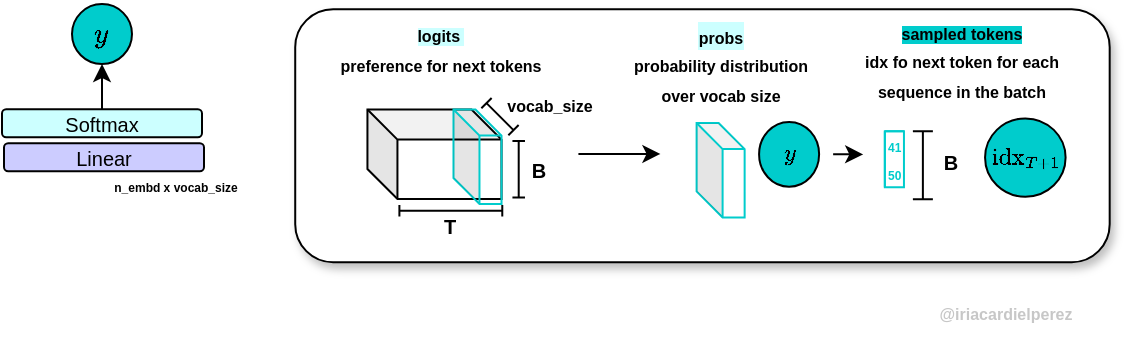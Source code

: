 <mxfile scale="1" border="5">
    <diagram name="Page-1" id="9CptkLMM0ztSRVp6YB5i">
        <mxGraphModel dx="1363" dy="779" grid="0" gridSize="10" guides="1" tooltips="1" connect="1" arrows="1" fold="1" page="1" pageScale="1" pageWidth="827" pageHeight="583" background="#FFFFFF" math="1" shadow="0">
            <root>
                <mxCell id="0"/>
                <mxCell id="1" parent="0"/>
                <mxCell id="IWCZdA42NEQNfxDkU8em-257" value="" style="edgeStyle=orthogonalEdgeStyle;curved=1;rounded=0;orthogonalLoop=1;jettySize=auto;html=1;entryX=0.47;entryY=1.071;entryDx=0;entryDy=0;entryPerimeter=0;" parent="1" edge="1">
                    <mxGeometry relative="1" as="geometry">
                        <mxPoint x="516.31" y="400.28" as="sourcePoint"/>
                    </mxGeometry>
                </mxCell>
                <mxCell id="IWCZdA42NEQNfxDkU8em-532" value="&lt;b style=&quot;&quot;&gt;&lt;font style=&quot;font-size: 8px; color: rgb(199, 199, 199);&quot;&gt;@iriacardielperez&lt;/font&gt;&lt;/b&gt;" style="text;html=1;align=center;verticalAlign=middle;whiteSpace=wrap;rounded=0;rotation=0;" parent="1" vertex="1">
                    <mxGeometry x="630.69" y="352" width="86" height="43" as="geometry"/>
                </mxCell>
                <mxCell id="152" value="$$y$$" style="ellipse;whiteSpace=wrap;html=1;fillColor=#00CCCC;" vertex="1" parent="1">
                    <mxGeometry x="207" y="220.03" width="30" height="30" as="geometry"/>
                </mxCell>
                <mxCell id="153" value="&lt;b style=&quot;&quot;&gt;&lt;font style=&quot;font-size: 6px;&quot;&gt;n_embd x vocab_size&lt;/font&gt;&lt;/b&gt;" style="text;html=1;align=center;verticalAlign=middle;whiteSpace=wrap;rounded=0;" vertex="1" parent="1">
                    <mxGeometry x="224" y="302.66" width="70" height="15" as="geometry"/>
                </mxCell>
                <mxCell id="179" style="edgeStyle=none;html=1;exitX=0.5;exitY=0;exitDx=0;exitDy=0;entryX=0.5;entryY=1;entryDx=0;entryDy=0;" edge="1" parent="1" source="155" target="152">
                    <mxGeometry relative="1" as="geometry"/>
                </mxCell>
                <mxCell id="155" value="&lt;font style=&quot;font-size: 10px;&quot;&gt;Softmax&lt;/font&gt;" style="rounded=1;whiteSpace=wrap;html=1;fillColor=#CCFFFF;" vertex="1" parent="1">
                    <mxGeometry x="172" y="272.66" width="100" height="14" as="geometry"/>
                </mxCell>
                <mxCell id="156" value="&lt;font style=&quot;font-size: 10px;&quot;&gt;Linear&lt;/font&gt;" style="rounded=1;whiteSpace=wrap;html=1;fillColor=#CCCCFF;" vertex="1" parent="1">
                    <mxGeometry x="173" y="289.66" width="100" height="14" as="geometry"/>
                </mxCell>
                <mxCell id="157" value="" style="rounded=1;whiteSpace=wrap;html=1;shadow=1;" vertex="1" parent="1">
                    <mxGeometry x="318.61" y="222.63" width="407.23" height="126.47" as="geometry"/>
                </mxCell>
                <mxCell id="158" value="&lt;b style=&quot;&quot;&gt;&lt;font style=&quot;font-size: 8px; background-color: rgb(204, 255, 255);&quot;&gt;logits&amp;nbsp;&lt;/font&gt;&lt;/b&gt;&lt;div&gt;&lt;b style=&quot;&quot;&gt;&lt;font style=&quot;font-size: 8px;&quot;&gt;preference for next tokens&lt;/font&gt;&lt;/b&gt;&lt;/div&gt;" style="text;html=1;align=center;verticalAlign=middle;whiteSpace=wrap;rounded=0;" vertex="1" parent="1">
                    <mxGeometry x="336.53" y="231.99" width="108.6" height="20" as="geometry"/>
                </mxCell>
                <mxCell id="159" value="" style="shape=crossbar;whiteSpace=wrap;html=1;rounded=1;direction=south;" vertex="1" parent="1">
                    <mxGeometry x="627.44" y="283.66" width="10" height="34" as="geometry"/>
                </mxCell>
                <mxCell id="160" value="&lt;span style=&quot;font-size: 10px;&quot;&gt;&lt;b&gt;B&lt;/b&gt;&lt;/span&gt;" style="text;html=1;align=center;verticalAlign=middle;whiteSpace=wrap;rounded=0;" vertex="1" parent="1">
                    <mxGeometry x="637.98" y="283.66" width="17.44" height="30" as="geometry"/>
                </mxCell>
                <mxCell id="161" value="&lt;div&gt;&lt;b style=&quot;&quot;&gt;&lt;font style=&quot;font-size: 8px; background-color: rgb(0, 204, 204);&quot;&gt;sampled tokens&lt;/font&gt;&lt;/b&gt;&lt;/div&gt;&lt;div&gt;&lt;b style=&quot;color: rgb(0, 0, 0);&quot;&gt;&lt;font style=&quot;font-size: 8px;&quot;&gt;idx fo next token for each sequence in the batch&lt;/font&gt;&lt;/b&gt;&lt;/div&gt;" style="text;html=1;align=center;verticalAlign=middle;whiteSpace=wrap;rounded=0;" vertex="1" parent="1">
                    <mxGeometry x="591.57" y="236.6" width="120" height="22" as="geometry"/>
                </mxCell>
                <mxCell id="162" value="" style="shape=cube;whiteSpace=wrap;html=1;boundedLbl=1;backgroundOutline=1;darkOpacity=0.05;darkOpacity2=0.1;size=15;direction=east;rotation=0;" vertex="1" parent="1">
                    <mxGeometry x="354.72" y="272.79" width="67.04" height="44.74" as="geometry"/>
                </mxCell>
                <mxCell id="163" value="" style="shape=crossbar;whiteSpace=wrap;html=1;rounded=1;direction=south;" vertex="1" parent="1">
                    <mxGeometry x="427.22" y="288.53" width="6.27" height="28.26" as="geometry"/>
                </mxCell>
                <mxCell id="164" value="" style="shape=crossbar;whiteSpace=wrap;html=1;rounded=1;direction=south;rotation=-45;" vertex="1" parent="1">
                    <mxGeometry x="417.36" y="266.77" width="7.27" height="19.09" as="geometry"/>
                </mxCell>
                <mxCell id="165" value="&lt;span style=&quot;font-size: 10px;&quot;&gt;&lt;b&gt;B&lt;/b&gt;&lt;/span&gt;" style="text;html=1;align=center;verticalAlign=middle;whiteSpace=wrap;rounded=0;" vertex="1" parent="1">
                    <mxGeometry x="431.04" y="287.66" width="19.17" height="30" as="geometry"/>
                </mxCell>
                <mxCell id="166" value="&lt;b style=&quot;&quot;&gt;&lt;font style=&quot;font-size: 8px;&quot;&gt;vocab_size&lt;/font&gt;&lt;/b&gt;" style="text;html=1;align=center;verticalAlign=middle;whiteSpace=wrap;rounded=0;" vertex="1" parent="1">
                    <mxGeometry x="406.13" y="262.19" width="80" height="15" as="geometry"/>
                </mxCell>
                <mxCell id="167" value="" style="shape=crossbar;whiteSpace=wrap;html=1;rounded=1;direction=south;rotation=-90;" vertex="1" parent="1">
                    <mxGeometry x="393.58" y="297.66" width="5.68" height="51.44" as="geometry"/>
                </mxCell>
                <mxCell id="168" value="&lt;span style=&quot;font-size: 10px;&quot;&gt;&lt;b&gt;T&lt;/b&gt;&lt;/span&gt;" style="text;html=1;align=center;verticalAlign=middle;whiteSpace=wrap;rounded=0;" vertex="1" parent="1">
                    <mxGeometry x="376.79" y="320.81" width="38.47" height="20" as="geometry"/>
                </mxCell>
                <mxCell id="169" value="" style="shape=cube;whiteSpace=wrap;html=1;boundedLbl=1;backgroundOutline=1;darkOpacity=0.05;darkOpacity2=0.1;size=13;direction=east;rotation=0;strokeColor=#00CCCC;fillColor=none;" vertex="1" parent="1">
                    <mxGeometry x="397.74" y="272.79" width="24.02" height="47.2" as="geometry"/>
                </mxCell>
                <mxCell id="170" value="&lt;span style=&quot;background-color: rgb(204, 255, 255);&quot;&gt;&lt;b style=&quot;&quot;&gt;&lt;font style=&quot;font-size: 8px;&quot;&gt;probs&lt;/font&gt;&lt;/b&gt;&lt;/span&gt;&lt;div&gt;&lt;b style=&quot;&quot;&gt;&lt;font style=&quot;font-size: 8px;&quot;&gt;probability distribution over vocab size&lt;/font&gt;&lt;/b&gt;&lt;/div&gt;" style="text;html=1;align=center;verticalAlign=middle;whiteSpace=wrap;rounded=0;" vertex="1" parent="1">
                    <mxGeometry x="479.79" y="225.9" width="103.04" height="48.63" as="geometry"/>
                </mxCell>
                <mxCell id="171" value="" style="shape=cube;whiteSpace=wrap;html=1;boundedLbl=1;backgroundOutline=1;darkOpacity=0.05;darkOpacity2=0.1;size=13;direction=east;rotation=0;strokeColor=#00CCCC;fillColor=none;" vertex="1" parent="1">
                    <mxGeometry x="519.3" y="279.53" width="24.02" height="47.2" as="geometry"/>
                </mxCell>
                <mxCell id="172" value="" style="shape=cube;whiteSpace=wrap;html=1;boundedLbl=1;backgroundOutline=1;darkOpacity=0.05;darkOpacity2=0.1;size=0;direction=east;rotation=0;strokeColor=#00CCCC;" vertex="1" parent="1">
                    <mxGeometry x="613.42" y="283.66" width="9.56" height="28" as="geometry"/>
                </mxCell>
                <mxCell id="173" value="&lt;b style=&quot;forced-color-adjust: none; font-family: Helvetica; font-size: 12px; font-style: normal; font-variant-ligatures: normal; font-variant-caps: normal; letter-spacing: normal; orphans: 2; text-align: justify; text-indent: 0px; text-transform: none; widows: 2; word-spacing: 0px; -webkit-text-stroke-width: 0px; white-space: normal; text-decoration-thickness: initial; text-decoration-style: initial; text-decoration-color: initial; background-color: transparent;&quot;&gt;&lt;font style=&quot;forced-color-adjust: none; font-size: 6px; color: rgb(0, 204, 204);&quot;&gt;41&lt;/font&gt;&lt;/b&gt;&lt;div&gt;&lt;b style=&quot;forced-color-adjust: none; font-family: Helvetica; font-size: 12px; font-style: normal; font-variant-ligatures: normal; font-variant-caps: normal; letter-spacing: normal; orphans: 2; text-align: justify; text-indent: 0px; text-transform: none; widows: 2; word-spacing: 0px; -webkit-text-stroke-width: 0px; white-space: normal; text-decoration-thickness: initial; text-decoration-style: initial; text-decoration-color: initial; background-color: transparent;&quot;&gt;&lt;font style=&quot;forced-color-adjust: none; font-size: 6px; color: rgb(0, 204, 204);&quot;&gt;50&amp;nbsp;&lt;/font&gt;&lt;/b&gt;&lt;/div&gt;" style="text;whiteSpace=wrap;html=1;" vertex="1" parent="1">
                    <mxGeometry x="613.42" y="276.11" width="17.27" height="39.09" as="geometry"/>
                </mxCell>
                <mxCell id="174" value="&lt;font style=&quot;font-size: 10px;&quot;&gt;$$\text{idx}_{ T+1}$$&lt;/font&gt;" style="ellipse;whiteSpace=wrap;html=1;fillColor=#00CCCC;" vertex="1" parent="1">
                    <mxGeometry x="663.53" y="277.19" width="40.27" height="39.17" as="geometry"/>
                </mxCell>
                <mxCell id="175" style="edgeStyle=orthogonalEdgeStyle;curved=1;rounded=0;orthogonalLoop=1;jettySize=auto;html=1;entryX=0;entryY=0.5;entryDx=0;entryDy=0;exitX=1;exitY=0.5;exitDx=0;exitDy=0;" edge="1" parent="1">
                    <mxGeometry relative="1" as="geometry">
                        <mxPoint x="460.21" y="294.96" as="sourcePoint"/>
                        <mxPoint x="501.21" y="294.96" as="targetPoint"/>
                    </mxGeometry>
                </mxCell>
                <mxCell id="176" style="edgeStyle=orthogonalEdgeStyle;curved=1;rounded=0;orthogonalLoop=1;jettySize=auto;html=1;entryX=0;entryY=0.5;entryDx=0;entryDy=0;exitX=1;exitY=0.5;exitDx=0;exitDy=0;" edge="1" parent="1">
                    <mxGeometry relative="1" as="geometry">
                        <mxPoint x="587.56" y="295.155" as="sourcePoint"/>
                        <mxPoint x="602.61" y="294.96" as="targetPoint"/>
                    </mxGeometry>
                </mxCell>
                <mxCell id="177" value="" style="edgeStyle=orthogonalEdgeStyle;curved=1;rounded=0;orthogonalLoop=1;jettySize=auto;html=1;entryX=0;entryY=0.5;entryDx=0;entryDy=0;exitX=1;exitY=0.5;exitDx=0;exitDy=0;" edge="1" parent="1" target="178">
                    <mxGeometry relative="1" as="geometry">
                        <mxPoint x="554.61" y="294.96" as="sourcePoint"/>
                        <mxPoint x="595.61" y="294.96" as="targetPoint"/>
                    </mxGeometry>
                </mxCell>
                <mxCell id="178" value="&lt;font style=&quot;font-size: 10px;&quot;&gt;$$y$$&lt;/font&gt;" style="ellipse;whiteSpace=wrap;html=1;fillColor=#00CCCC;" vertex="1" parent="1">
                    <mxGeometry x="550.54" y="278.94" width="30.02" height="32.43" as="geometry"/>
                </mxCell>
            </root>
        </mxGraphModel>
    </diagram>
</mxfile>